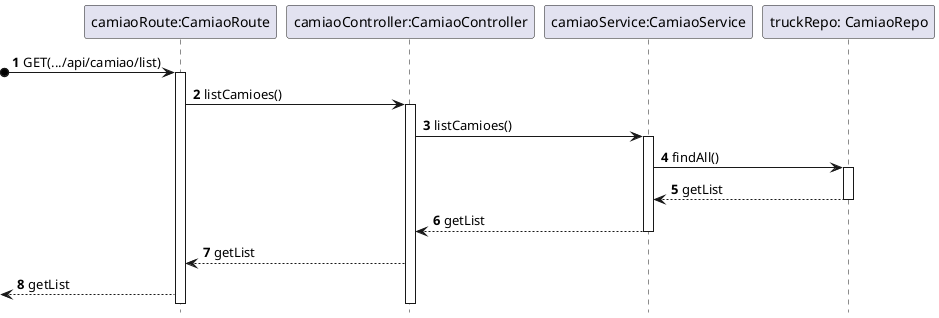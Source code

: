 @startuml
'https://plantuml.com/sequence-diagram

hide footbox
autonumber

participant "camiaoRoute:CamiaoRoute" as route
participant "camiaoController:CamiaoController" as controller
participant "camiaoService:CamiaoService" as service
participant "truckRepo: CamiaoRepo" as repo


?o-> route : GET(.../api/camiao/list)
activate route
route -> controller: listCamioes()
activate controller
controller -> service : listCamioes()
activate service
service -> repo : findAll()
activate repo
repo --> service : getList
deactivate repo
service --> controller: getList
deactivate service
controller --> route: getList
<-- route : getList

@enduml